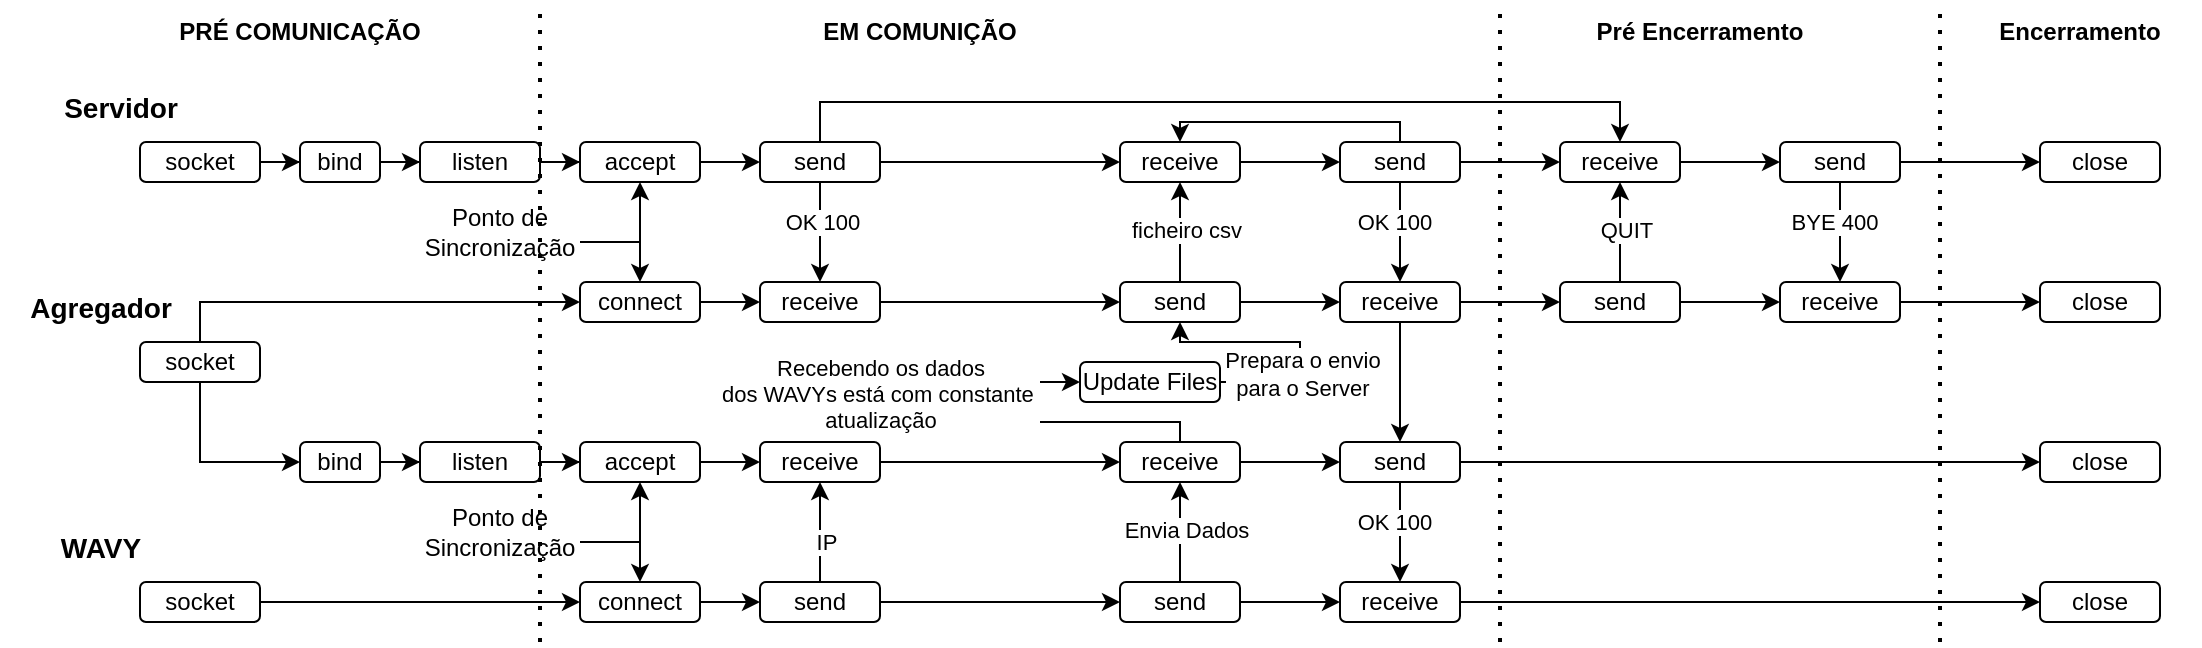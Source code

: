 <mxfile version="26.1.1">
  <diagram id="C5RBs43oDa-KdzZeNtuy" name="Page-1">
    <mxGraphModel dx="2110" dy="1738" grid="1" gridSize="10" guides="1" tooltips="1" connect="1" arrows="1" fold="1" page="1" pageScale="1" pageWidth="827" pageHeight="1169" math="0" shadow="0">
      <root>
        <mxCell id="WIyWlLk6GJQsqaUBKTNV-0" />
        <mxCell id="WIyWlLk6GJQsqaUBKTNV-1" parent="WIyWlLk6GJQsqaUBKTNV-0" />
        <mxCell id="3-XoSxSuhK3-_moCdqqF-1" value="" style="edgeStyle=orthogonalEdgeStyle;rounded=0;orthogonalLoop=1;jettySize=auto;html=1;" edge="1" parent="WIyWlLk6GJQsqaUBKTNV-1" source="WIyWlLk6GJQsqaUBKTNV-3" target="3-XoSxSuhK3-_moCdqqF-0">
          <mxGeometry relative="1" as="geometry" />
        </mxCell>
        <mxCell id="WIyWlLk6GJQsqaUBKTNV-3" value="socket" style="rounded=1;whiteSpace=wrap;html=1;fontSize=12;glass=0;strokeWidth=1;shadow=0;" parent="WIyWlLk6GJQsqaUBKTNV-1" vertex="1">
          <mxGeometry x="-100" y="70" width="60" height="20" as="geometry" />
        </mxCell>
        <mxCell id="3-XoSxSuhK3-_moCdqqF-3" value="" style="edgeStyle=orthogonalEdgeStyle;rounded=0;orthogonalLoop=1;jettySize=auto;html=1;" edge="1" parent="WIyWlLk6GJQsqaUBKTNV-1" source="3-XoSxSuhK3-_moCdqqF-0" target="3-XoSxSuhK3-_moCdqqF-2">
          <mxGeometry relative="1" as="geometry" />
        </mxCell>
        <mxCell id="3-XoSxSuhK3-_moCdqqF-0" value="bind" style="rounded=1;whiteSpace=wrap;html=1;fontSize=12;glass=0;strokeWidth=1;shadow=0;" vertex="1" parent="WIyWlLk6GJQsqaUBKTNV-1">
          <mxGeometry x="-20" y="70" width="40" height="20" as="geometry" />
        </mxCell>
        <mxCell id="3-XoSxSuhK3-_moCdqqF-9" value="" style="edgeStyle=orthogonalEdgeStyle;rounded=0;orthogonalLoop=1;jettySize=auto;html=1;" edge="1" parent="WIyWlLk6GJQsqaUBKTNV-1" source="3-XoSxSuhK3-_moCdqqF-2" target="3-XoSxSuhK3-_moCdqqF-5">
          <mxGeometry relative="1" as="geometry" />
        </mxCell>
        <mxCell id="3-XoSxSuhK3-_moCdqqF-2" value="listen" style="rounded=1;whiteSpace=wrap;html=1;fontSize=12;glass=0;strokeWidth=1;shadow=0;" vertex="1" parent="WIyWlLk6GJQsqaUBKTNV-1">
          <mxGeometry x="40" y="70" width="60" height="20" as="geometry" />
        </mxCell>
        <mxCell id="3-XoSxSuhK3-_moCdqqF-11" style="edgeStyle=orthogonalEdgeStyle;rounded=0;orthogonalLoop=1;jettySize=auto;html=1;entryX=0;entryY=0.5;entryDx=0;entryDy=0;" edge="1" parent="WIyWlLk6GJQsqaUBKTNV-1" source="3-XoSxSuhK3-_moCdqqF-4" target="3-XoSxSuhK3-_moCdqqF-10">
          <mxGeometry relative="1" as="geometry">
            <Array as="points">
              <mxPoint x="-70" y="150" />
            </Array>
          </mxGeometry>
        </mxCell>
        <mxCell id="3-XoSxSuhK3-_moCdqqF-52" value="" style="edgeStyle=orthogonalEdgeStyle;rounded=0;orthogonalLoop=1;jettySize=auto;html=1;entryX=0;entryY=0.5;entryDx=0;entryDy=0;exitX=0.5;exitY=1;exitDx=0;exitDy=0;" edge="1" parent="WIyWlLk6GJQsqaUBKTNV-1" source="3-XoSxSuhK3-_moCdqqF-4" target="3-XoSxSuhK3-_moCdqqF-50">
          <mxGeometry relative="1" as="geometry" />
        </mxCell>
        <mxCell id="3-XoSxSuhK3-_moCdqqF-4" value="socket" style="rounded=1;whiteSpace=wrap;html=1;fontSize=12;glass=0;strokeWidth=1;shadow=0;" vertex="1" parent="WIyWlLk6GJQsqaUBKTNV-1">
          <mxGeometry x="-100" y="170" width="60" height="20" as="geometry" />
        </mxCell>
        <mxCell id="3-XoSxSuhK3-_moCdqqF-86" value="" style="edgeStyle=orthogonalEdgeStyle;rounded=0;orthogonalLoop=1;jettySize=auto;html=1;" edge="1" parent="WIyWlLk6GJQsqaUBKTNV-1" source="3-XoSxSuhK3-_moCdqqF-5" target="3-XoSxSuhK3-_moCdqqF-85">
          <mxGeometry relative="1" as="geometry" />
        </mxCell>
        <mxCell id="3-XoSxSuhK3-_moCdqqF-5" value="accept" style="rounded=1;whiteSpace=wrap;html=1;fontSize=12;glass=0;strokeWidth=1;shadow=0;" vertex="1" parent="WIyWlLk6GJQsqaUBKTNV-1">
          <mxGeometry x="120" y="70" width="60" height="20" as="geometry" />
        </mxCell>
        <mxCell id="3-XoSxSuhK3-_moCdqqF-114" value="" style="edgeStyle=orthogonalEdgeStyle;rounded=0;orthogonalLoop=1;jettySize=auto;html=1;" edge="1" parent="WIyWlLk6GJQsqaUBKTNV-1" source="3-XoSxSuhK3-_moCdqqF-10" target="3-XoSxSuhK3-_moCdqqF-87">
          <mxGeometry relative="1" as="geometry" />
        </mxCell>
        <mxCell id="3-XoSxSuhK3-_moCdqqF-10" value="connect" style="rounded=1;whiteSpace=wrap;html=1;fontSize=12;glass=0;strokeWidth=1;shadow=0;" vertex="1" parent="WIyWlLk6GJQsqaUBKTNV-1">
          <mxGeometry x="120" y="140" width="60" height="20" as="geometry" />
        </mxCell>
        <mxCell id="3-XoSxSuhK3-_moCdqqF-19" value="" style="endArrow=none;html=1;rounded=0;" edge="1" parent="WIyWlLk6GJQsqaUBKTNV-1">
          <mxGeometry width="50" height="50" relative="1" as="geometry">
            <mxPoint x="150" y="120" as="sourcePoint" />
            <mxPoint x="120" y="120" as="targetPoint" />
          </mxGeometry>
        </mxCell>
        <mxCell id="3-XoSxSuhK3-_moCdqqF-20" value="Ponto de Sincronização" style="text;html=1;align=center;verticalAlign=middle;whiteSpace=wrap;rounded=0;" vertex="1" parent="WIyWlLk6GJQsqaUBKTNV-1">
          <mxGeometry x="40" y="100" width="80" height="30" as="geometry" />
        </mxCell>
        <mxCell id="3-XoSxSuhK3-_moCdqqF-21" value="" style="endArrow=classic;startArrow=classic;html=1;rounded=0;entryX=0.5;entryY=1;entryDx=0;entryDy=0;exitX=0.5;exitY=0;exitDx=0;exitDy=0;" edge="1" parent="WIyWlLk6GJQsqaUBKTNV-1" source="3-XoSxSuhK3-_moCdqqF-10" target="3-XoSxSuhK3-_moCdqqF-5">
          <mxGeometry width="50" height="50" relative="1" as="geometry">
            <mxPoint x="20" y="260" as="sourcePoint" />
            <mxPoint x="70" y="210" as="targetPoint" />
          </mxGeometry>
        </mxCell>
        <mxCell id="3-XoSxSuhK3-_moCdqqF-25" value="" style="edgeStyle=orthogonalEdgeStyle;rounded=0;orthogonalLoop=1;jettySize=auto;html=1;" edge="1" parent="WIyWlLk6GJQsqaUBKTNV-1" source="3-XoSxSuhK3-_moCdqqF-22" target="3-XoSxSuhK3-_moCdqqF-24">
          <mxGeometry relative="1" as="geometry" />
        </mxCell>
        <mxCell id="3-XoSxSuhK3-_moCdqqF-22" value="receive" style="rounded=1;whiteSpace=wrap;html=1;fontSize=12;glass=0;strokeWidth=1;shadow=0;" vertex="1" parent="WIyWlLk6GJQsqaUBKTNV-1">
          <mxGeometry x="390" y="70" width="60" height="20" as="geometry" />
        </mxCell>
        <mxCell id="3-XoSxSuhK3-_moCdqqF-36" style="edgeStyle=orthogonalEdgeStyle;rounded=0;orthogonalLoop=1;jettySize=auto;html=1;entryX=0.5;entryY=0;entryDx=0;entryDy=0;" edge="1" parent="WIyWlLk6GJQsqaUBKTNV-1" source="3-XoSxSuhK3-_moCdqqF-24" target="3-XoSxSuhK3-_moCdqqF-22">
          <mxGeometry relative="1" as="geometry">
            <Array as="points">
              <mxPoint x="530" y="60" />
              <mxPoint x="420" y="60" />
            </Array>
          </mxGeometry>
        </mxCell>
        <mxCell id="3-XoSxSuhK3-_moCdqqF-38" value="" style="edgeStyle=orthogonalEdgeStyle;rounded=0;orthogonalLoop=1;jettySize=auto;html=1;" edge="1" parent="WIyWlLk6GJQsqaUBKTNV-1" source="3-XoSxSuhK3-_moCdqqF-24" target="3-XoSxSuhK3-_moCdqqF-29">
          <mxGeometry relative="1" as="geometry" />
        </mxCell>
        <mxCell id="3-XoSxSuhK3-_moCdqqF-39" value="OK 100" style="edgeLabel;html=1;align=center;verticalAlign=middle;resizable=0;points=[];" vertex="1" connectable="0" parent="3-XoSxSuhK3-_moCdqqF-38">
          <mxGeometry x="-0.156" y="-3" relative="1" as="geometry">
            <mxPoint y="-1" as="offset" />
          </mxGeometry>
        </mxCell>
        <mxCell id="3-XoSxSuhK3-_moCdqqF-109" value="" style="edgeStyle=orthogonalEdgeStyle;rounded=0;orthogonalLoop=1;jettySize=auto;html=1;" edge="1" parent="WIyWlLk6GJQsqaUBKTNV-1" source="3-XoSxSuhK3-_moCdqqF-24" target="3-XoSxSuhK3-_moCdqqF-99">
          <mxGeometry relative="1" as="geometry" />
        </mxCell>
        <mxCell id="3-XoSxSuhK3-_moCdqqF-24" value="send" style="rounded=1;whiteSpace=wrap;html=1;fontSize=12;glass=0;strokeWidth=1;shadow=0;" vertex="1" parent="WIyWlLk6GJQsqaUBKTNV-1">
          <mxGeometry x="500" y="70" width="60" height="20" as="geometry" />
        </mxCell>
        <mxCell id="3-XoSxSuhK3-_moCdqqF-26" value="close" style="rounded=1;whiteSpace=wrap;html=1;fontSize=12;glass=0;strokeWidth=1;shadow=0;" vertex="1" parent="WIyWlLk6GJQsqaUBKTNV-1">
          <mxGeometry x="850" y="70" width="60" height="20" as="geometry" />
        </mxCell>
        <mxCell id="3-XoSxSuhK3-_moCdqqF-31" value="" style="edgeStyle=orthogonalEdgeStyle;rounded=0;orthogonalLoop=1;jettySize=auto;html=1;" edge="1" parent="WIyWlLk6GJQsqaUBKTNV-1" source="3-XoSxSuhK3-_moCdqqF-28" target="3-XoSxSuhK3-_moCdqqF-29">
          <mxGeometry relative="1" as="geometry" />
        </mxCell>
        <mxCell id="3-XoSxSuhK3-_moCdqqF-40" value="" style="edgeStyle=orthogonalEdgeStyle;rounded=0;orthogonalLoop=1;jettySize=auto;html=1;" edge="1" parent="WIyWlLk6GJQsqaUBKTNV-1" source="3-XoSxSuhK3-_moCdqqF-28" target="3-XoSxSuhK3-_moCdqqF-22">
          <mxGeometry relative="1" as="geometry" />
        </mxCell>
        <mxCell id="3-XoSxSuhK3-_moCdqqF-41" value="ficheiro csv" style="edgeLabel;html=1;align=center;verticalAlign=middle;resizable=0;points=[];" vertex="1" connectable="0" parent="3-XoSxSuhK3-_moCdqqF-40">
          <mxGeometry x="0.022" y="-3" relative="1" as="geometry">
            <mxPoint y="-1" as="offset" />
          </mxGeometry>
        </mxCell>
        <mxCell id="3-XoSxSuhK3-_moCdqqF-28" value="send" style="rounded=1;whiteSpace=wrap;html=1;fontSize=12;glass=0;strokeWidth=1;shadow=0;" vertex="1" parent="WIyWlLk6GJQsqaUBKTNV-1">
          <mxGeometry x="390" y="140" width="60" height="20" as="geometry" />
        </mxCell>
        <mxCell id="3-XoSxSuhK3-_moCdqqF-77" value="" style="edgeStyle=orthogonalEdgeStyle;rounded=0;orthogonalLoop=1;jettySize=auto;html=1;" edge="1" parent="WIyWlLk6GJQsqaUBKTNV-1" source="3-XoSxSuhK3-_moCdqqF-29" target="3-XoSxSuhK3-_moCdqqF-68">
          <mxGeometry relative="1" as="geometry" />
        </mxCell>
        <mxCell id="3-XoSxSuhK3-_moCdqqF-110" value="" style="edgeStyle=orthogonalEdgeStyle;rounded=0;orthogonalLoop=1;jettySize=auto;html=1;" edge="1" parent="WIyWlLk6GJQsqaUBKTNV-1" source="3-XoSxSuhK3-_moCdqqF-29" target="3-XoSxSuhK3-_moCdqqF-107">
          <mxGeometry relative="1" as="geometry" />
        </mxCell>
        <mxCell id="3-XoSxSuhK3-_moCdqqF-29" value="receive" style="rounded=1;whiteSpace=wrap;html=1;fontSize=12;glass=0;strokeWidth=1;shadow=0;" vertex="1" parent="WIyWlLk6GJQsqaUBKTNV-1">
          <mxGeometry x="500" y="140" width="60" height="20" as="geometry" />
        </mxCell>
        <mxCell id="3-XoSxSuhK3-_moCdqqF-32" value="close" style="rounded=1;whiteSpace=wrap;html=1;fontSize=12;glass=0;strokeWidth=1;shadow=0;" vertex="1" parent="WIyWlLk6GJQsqaUBKTNV-1">
          <mxGeometry x="850" y="140" width="60" height="20" as="geometry" />
        </mxCell>
        <mxCell id="3-XoSxSuhK3-_moCdqqF-54" value="" style="edgeStyle=orthogonalEdgeStyle;rounded=0;orthogonalLoop=1;jettySize=auto;html=1;" edge="1" parent="WIyWlLk6GJQsqaUBKTNV-1" source="3-XoSxSuhK3-_moCdqqF-50" target="3-XoSxSuhK3-_moCdqqF-53">
          <mxGeometry relative="1" as="geometry" />
        </mxCell>
        <mxCell id="3-XoSxSuhK3-_moCdqqF-50" value="bind" style="rounded=1;whiteSpace=wrap;html=1;fontSize=12;glass=0;strokeWidth=1;shadow=0;" vertex="1" parent="WIyWlLk6GJQsqaUBKTNV-1">
          <mxGeometry x="-20" y="220" width="40" height="20" as="geometry" />
        </mxCell>
        <mxCell id="3-XoSxSuhK3-_moCdqqF-56" value="" style="edgeStyle=orthogonalEdgeStyle;rounded=0;orthogonalLoop=1;jettySize=auto;html=1;" edge="1" parent="WIyWlLk6GJQsqaUBKTNV-1" source="3-XoSxSuhK3-_moCdqqF-53" target="3-XoSxSuhK3-_moCdqqF-55">
          <mxGeometry relative="1" as="geometry" />
        </mxCell>
        <mxCell id="3-XoSxSuhK3-_moCdqqF-53" value="listen" style="rounded=1;whiteSpace=wrap;html=1;fontSize=12;glass=0;strokeWidth=1;shadow=0;" vertex="1" parent="WIyWlLk6GJQsqaUBKTNV-1">
          <mxGeometry x="40" y="220" width="60" height="20" as="geometry" />
        </mxCell>
        <mxCell id="3-XoSxSuhK3-_moCdqqF-136" value="" style="edgeStyle=orthogonalEdgeStyle;rounded=0;orthogonalLoop=1;jettySize=auto;html=1;" edge="1" parent="WIyWlLk6GJQsqaUBKTNV-1" source="3-XoSxSuhK3-_moCdqqF-55" target="3-XoSxSuhK3-_moCdqqF-134">
          <mxGeometry relative="1" as="geometry" />
        </mxCell>
        <mxCell id="3-XoSxSuhK3-_moCdqqF-55" value="accept" style="rounded=1;whiteSpace=wrap;html=1;fontSize=12;glass=0;strokeWidth=1;shadow=0;" vertex="1" parent="WIyWlLk6GJQsqaUBKTNV-1">
          <mxGeometry x="120" y="220" width="60" height="20" as="geometry" />
        </mxCell>
        <mxCell id="3-XoSxSuhK3-_moCdqqF-57" value="&lt;font style=&quot;font-size: 14px;&quot;&gt;Agregador&lt;/font&gt;" style="text;strokeColor=none;fillColor=none;html=1;fontSize=24;fontStyle=1;verticalAlign=middle;align=center;" vertex="1" parent="WIyWlLk6GJQsqaUBKTNV-1">
          <mxGeometry x="-170" y="130" width="100" height="40" as="geometry" />
        </mxCell>
        <mxCell id="3-XoSxSuhK3-_moCdqqF-58" value="&lt;font style=&quot;font-size: 14px;&quot;&gt;Servidor&lt;/font&gt;" style="text;strokeColor=none;fillColor=none;html=1;fontSize=24;fontStyle=1;verticalAlign=middle;align=center;" vertex="1" parent="WIyWlLk6GJQsqaUBKTNV-1">
          <mxGeometry x="-160" y="30" width="100" height="40" as="geometry" />
        </mxCell>
        <mxCell id="3-XoSxSuhK3-_moCdqqF-63" value="" style="edgeStyle=orthogonalEdgeStyle;rounded=0;orthogonalLoop=1;jettySize=auto;html=1;" edge="1" parent="WIyWlLk6GJQsqaUBKTNV-1" source="3-XoSxSuhK3-_moCdqqF-59" target="3-XoSxSuhK3-_moCdqqF-60">
          <mxGeometry relative="1" as="geometry" />
        </mxCell>
        <mxCell id="3-XoSxSuhK3-_moCdqqF-59" value="socket" style="rounded=1;whiteSpace=wrap;html=1;fontSize=12;glass=0;strokeWidth=1;shadow=0;" vertex="1" parent="WIyWlLk6GJQsqaUBKTNV-1">
          <mxGeometry x="-100" y="290" width="60" height="20" as="geometry" />
        </mxCell>
        <mxCell id="3-XoSxSuhK3-_moCdqqF-138" value="" style="edgeStyle=orthogonalEdgeStyle;rounded=0;orthogonalLoop=1;jettySize=auto;html=1;" edge="1" parent="WIyWlLk6GJQsqaUBKTNV-1" source="3-XoSxSuhK3-_moCdqqF-60" target="3-XoSxSuhK3-_moCdqqF-137">
          <mxGeometry relative="1" as="geometry" />
        </mxCell>
        <mxCell id="3-XoSxSuhK3-_moCdqqF-60" value="connect" style="rounded=1;whiteSpace=wrap;html=1;fontSize=12;glass=0;strokeWidth=1;shadow=0;" vertex="1" parent="WIyWlLk6GJQsqaUBKTNV-1">
          <mxGeometry x="120" y="290" width="60" height="20" as="geometry" />
        </mxCell>
        <mxCell id="3-XoSxSuhK3-_moCdqqF-64" value="" style="edgeStyle=orthogonalEdgeStyle;rounded=0;orthogonalLoop=1;jettySize=auto;html=1;" edge="1" parent="WIyWlLk6GJQsqaUBKTNV-1" source="3-XoSxSuhK3-_moCdqqF-65" target="3-XoSxSuhK3-_moCdqqF-68">
          <mxGeometry relative="1" as="geometry" />
        </mxCell>
        <mxCell id="3-XoSxSuhK3-_moCdqqF-150" style="edgeStyle=orthogonalEdgeStyle;rounded=0;orthogonalLoop=1;jettySize=auto;html=1;entryX=0;entryY=0.5;entryDx=0;entryDy=0;" edge="1" parent="WIyWlLk6GJQsqaUBKTNV-1" source="3-XoSxSuhK3-_moCdqqF-65" target="3-XoSxSuhK3-_moCdqqF-149">
          <mxGeometry relative="1" as="geometry">
            <Array as="points">
              <mxPoint x="420" y="210" />
              <mxPoint x="320" y="210" />
              <mxPoint x="320" y="190" />
            </Array>
          </mxGeometry>
        </mxCell>
        <mxCell id="3-XoSxSuhK3-_moCdqqF-152" value="Recebendo os dados&lt;div&gt;dos WAVYs está com constante&amp;nbsp;&lt;/div&gt;&lt;div&gt;atualização&lt;/div&gt;" style="edgeLabel;html=1;align=center;verticalAlign=middle;resizable=0;points=[];" vertex="1" connectable="0" parent="3-XoSxSuhK3-_moCdqqF-150">
          <mxGeometry x="0.262" relative="1" as="geometry">
            <mxPoint x="-50" y="-11" as="offset" />
          </mxGeometry>
        </mxCell>
        <mxCell id="3-XoSxSuhK3-_moCdqqF-65" value="receive" style="rounded=1;whiteSpace=wrap;html=1;fontSize=12;glass=0;strokeWidth=1;shadow=0;" vertex="1" parent="WIyWlLk6GJQsqaUBKTNV-1">
          <mxGeometry x="390" y="220" width="60" height="20" as="geometry" />
        </mxCell>
        <mxCell id="3-XoSxSuhK3-_moCdqqF-66" value="" style="edgeStyle=orthogonalEdgeStyle;rounded=0;orthogonalLoop=1;jettySize=auto;html=1;" edge="1" parent="WIyWlLk6GJQsqaUBKTNV-1" source="3-XoSxSuhK3-_moCdqqF-68" target="3-XoSxSuhK3-_moCdqqF-73">
          <mxGeometry relative="1" as="geometry" />
        </mxCell>
        <mxCell id="3-XoSxSuhK3-_moCdqqF-67" value="OK 100" style="edgeLabel;html=1;align=center;verticalAlign=middle;resizable=0;points=[];" vertex="1" connectable="0" parent="3-XoSxSuhK3-_moCdqqF-66">
          <mxGeometry x="-0.156" y="-3" relative="1" as="geometry">
            <mxPoint y="-1" as="offset" />
          </mxGeometry>
        </mxCell>
        <mxCell id="3-XoSxSuhK3-_moCdqqF-83" value="" style="edgeStyle=orthogonalEdgeStyle;rounded=0;orthogonalLoop=1;jettySize=auto;html=1;" edge="1" parent="WIyWlLk6GJQsqaUBKTNV-1" source="3-XoSxSuhK3-_moCdqqF-68" target="3-XoSxSuhK3-_moCdqqF-79">
          <mxGeometry relative="1" as="geometry" />
        </mxCell>
        <mxCell id="3-XoSxSuhK3-_moCdqqF-68" value="send" style="rounded=1;whiteSpace=wrap;html=1;fontSize=12;glass=0;strokeWidth=1;shadow=0;" vertex="1" parent="WIyWlLk6GJQsqaUBKTNV-1">
          <mxGeometry x="500" y="220" width="60" height="20" as="geometry" />
        </mxCell>
        <mxCell id="3-XoSxSuhK3-_moCdqqF-69" value="" style="edgeStyle=orthogonalEdgeStyle;rounded=0;orthogonalLoop=1;jettySize=auto;html=1;" edge="1" parent="WIyWlLk6GJQsqaUBKTNV-1" source="3-XoSxSuhK3-_moCdqqF-72" target="3-XoSxSuhK3-_moCdqqF-73">
          <mxGeometry relative="1" as="geometry" />
        </mxCell>
        <mxCell id="3-XoSxSuhK3-_moCdqqF-70" value="" style="edgeStyle=orthogonalEdgeStyle;rounded=0;orthogonalLoop=1;jettySize=auto;html=1;" edge="1" parent="WIyWlLk6GJQsqaUBKTNV-1" source="3-XoSxSuhK3-_moCdqqF-72" target="3-XoSxSuhK3-_moCdqqF-65">
          <mxGeometry relative="1" as="geometry" />
        </mxCell>
        <mxCell id="3-XoSxSuhK3-_moCdqqF-71" value="Envia Dados" style="edgeLabel;html=1;align=center;verticalAlign=middle;resizable=0;points=[];" vertex="1" connectable="0" parent="3-XoSxSuhK3-_moCdqqF-70">
          <mxGeometry x="0.022" y="-3" relative="1" as="geometry">
            <mxPoint y="-1" as="offset" />
          </mxGeometry>
        </mxCell>
        <mxCell id="3-XoSxSuhK3-_moCdqqF-72" value="send" style="rounded=1;whiteSpace=wrap;html=1;fontSize=12;glass=0;strokeWidth=1;shadow=0;" vertex="1" parent="WIyWlLk6GJQsqaUBKTNV-1">
          <mxGeometry x="390" y="290" width="60" height="20" as="geometry" />
        </mxCell>
        <mxCell id="3-XoSxSuhK3-_moCdqqF-84" value="" style="edgeStyle=orthogonalEdgeStyle;rounded=0;orthogonalLoop=1;jettySize=auto;html=1;" edge="1" parent="WIyWlLk6GJQsqaUBKTNV-1" source="3-XoSxSuhK3-_moCdqqF-73" target="3-XoSxSuhK3-_moCdqqF-80">
          <mxGeometry relative="1" as="geometry" />
        </mxCell>
        <mxCell id="3-XoSxSuhK3-_moCdqqF-73" value="receive" style="rounded=1;whiteSpace=wrap;html=1;fontSize=12;glass=0;strokeWidth=1;shadow=0;" vertex="1" parent="WIyWlLk6GJQsqaUBKTNV-1">
          <mxGeometry x="500" y="290" width="60" height="20" as="geometry" />
        </mxCell>
        <mxCell id="3-XoSxSuhK3-_moCdqqF-78" value="&lt;span style=&quot;font-size: 14px;&quot;&gt;WAVY&lt;/span&gt;" style="text;strokeColor=none;fillColor=none;html=1;fontSize=24;fontStyle=1;verticalAlign=middle;align=center;" vertex="1" parent="WIyWlLk6GJQsqaUBKTNV-1">
          <mxGeometry x="-170" y="250" width="100" height="40" as="geometry" />
        </mxCell>
        <mxCell id="3-XoSxSuhK3-_moCdqqF-79" value="close" style="rounded=1;whiteSpace=wrap;html=1;fontSize=12;glass=0;strokeWidth=1;shadow=0;" vertex="1" parent="WIyWlLk6GJQsqaUBKTNV-1">
          <mxGeometry x="850" y="220" width="60" height="20" as="geometry" />
        </mxCell>
        <mxCell id="3-XoSxSuhK3-_moCdqqF-80" value="close" style="rounded=1;whiteSpace=wrap;html=1;fontSize=12;glass=0;strokeWidth=1;shadow=0;" vertex="1" parent="WIyWlLk6GJQsqaUBKTNV-1">
          <mxGeometry x="850" y="290" width="60" height="20" as="geometry" />
        </mxCell>
        <mxCell id="3-XoSxSuhK3-_moCdqqF-89" value="" style="edgeStyle=orthogonalEdgeStyle;rounded=0;orthogonalLoop=1;jettySize=auto;html=1;" edge="1" parent="WIyWlLk6GJQsqaUBKTNV-1" source="3-XoSxSuhK3-_moCdqqF-85" target="3-XoSxSuhK3-_moCdqqF-87">
          <mxGeometry relative="1" as="geometry" />
        </mxCell>
        <mxCell id="3-XoSxSuhK3-_moCdqqF-90" value="OK 100" style="edgeLabel;html=1;align=center;verticalAlign=middle;resizable=0;points=[];" vertex="1" connectable="0" parent="3-XoSxSuhK3-_moCdqqF-89">
          <mxGeometry x="-0.21" y="1" relative="1" as="geometry">
            <mxPoint as="offset" />
          </mxGeometry>
        </mxCell>
        <mxCell id="3-XoSxSuhK3-_moCdqqF-139" style="edgeStyle=orthogonalEdgeStyle;rounded=0;orthogonalLoop=1;jettySize=auto;html=1;entryX=0;entryY=0.5;entryDx=0;entryDy=0;" edge="1" parent="WIyWlLk6GJQsqaUBKTNV-1" source="3-XoSxSuhK3-_moCdqqF-85" target="3-XoSxSuhK3-_moCdqqF-22">
          <mxGeometry relative="1" as="geometry" />
        </mxCell>
        <mxCell id="3-XoSxSuhK3-_moCdqqF-140" style="edgeStyle=orthogonalEdgeStyle;rounded=0;orthogonalLoop=1;jettySize=auto;html=1;entryX=0.5;entryY=0;entryDx=0;entryDy=0;" edge="1" parent="WIyWlLk6GJQsqaUBKTNV-1" source="3-XoSxSuhK3-_moCdqqF-85" target="3-XoSxSuhK3-_moCdqqF-99">
          <mxGeometry relative="1" as="geometry">
            <Array as="points">
              <mxPoint x="240" y="50" />
              <mxPoint x="640" y="50" />
            </Array>
          </mxGeometry>
        </mxCell>
        <mxCell id="3-XoSxSuhK3-_moCdqqF-85" value="send" style="rounded=1;whiteSpace=wrap;html=1;fontSize=12;glass=0;strokeWidth=1;shadow=0;" vertex="1" parent="WIyWlLk6GJQsqaUBKTNV-1">
          <mxGeometry x="210" y="70" width="60" height="20" as="geometry" />
        </mxCell>
        <mxCell id="3-XoSxSuhK3-_moCdqqF-95" style="edgeStyle=orthogonalEdgeStyle;rounded=0;orthogonalLoop=1;jettySize=auto;html=1;entryX=0;entryY=0.5;entryDx=0;entryDy=0;" edge="1" parent="WIyWlLk6GJQsqaUBKTNV-1" source="3-XoSxSuhK3-_moCdqqF-87" target="3-XoSxSuhK3-_moCdqqF-28">
          <mxGeometry relative="1" as="geometry" />
        </mxCell>
        <mxCell id="3-XoSxSuhK3-_moCdqqF-87" value="receive" style="rounded=1;whiteSpace=wrap;html=1;fontSize=12;glass=0;strokeWidth=1;shadow=0;" vertex="1" parent="WIyWlLk6GJQsqaUBKTNV-1">
          <mxGeometry x="210" y="140" width="60" height="20" as="geometry" />
        </mxCell>
        <mxCell id="3-XoSxSuhK3-_moCdqqF-91" value="" style="endArrow=none;dashed=1;html=1;dashPattern=1 3;strokeWidth=2;rounded=0;" edge="1" parent="WIyWlLk6GJQsqaUBKTNV-1">
          <mxGeometry width="50" height="50" relative="1" as="geometry">
            <mxPoint x="100" y="320" as="sourcePoint" />
            <mxPoint x="100" as="targetPoint" />
          </mxGeometry>
        </mxCell>
        <mxCell id="3-XoSxSuhK3-_moCdqqF-92" value="&lt;b&gt;PRÉ COMUNICAÇÃO&lt;/b&gt;" style="text;html=1;align=center;verticalAlign=middle;whiteSpace=wrap;rounded=0;" vertex="1" parent="WIyWlLk6GJQsqaUBKTNV-1">
          <mxGeometry x="-90" width="140" height="30" as="geometry" />
        </mxCell>
        <mxCell id="3-XoSxSuhK3-_moCdqqF-93" value="&lt;b&gt;EM COMUNIÇÃO&lt;/b&gt;" style="text;html=1;align=center;verticalAlign=middle;whiteSpace=wrap;rounded=0;" vertex="1" parent="WIyWlLk6GJQsqaUBKTNV-1">
          <mxGeometry x="230" width="120" height="30" as="geometry" />
        </mxCell>
        <mxCell id="3-XoSxSuhK3-_moCdqqF-98" value="" style="edgeStyle=orthogonalEdgeStyle;rounded=0;orthogonalLoop=1;jettySize=auto;html=1;" edge="1" parent="WIyWlLk6GJQsqaUBKTNV-1" source="3-XoSxSuhK3-_moCdqqF-99" target="3-XoSxSuhK3-_moCdqqF-103">
          <mxGeometry relative="1" as="geometry" />
        </mxCell>
        <mxCell id="3-XoSxSuhK3-_moCdqqF-99" value="receive" style="rounded=1;whiteSpace=wrap;html=1;fontSize=12;glass=0;strokeWidth=1;shadow=0;" vertex="1" parent="WIyWlLk6GJQsqaUBKTNV-1">
          <mxGeometry x="610" y="70" width="60" height="20" as="geometry" />
        </mxCell>
        <mxCell id="3-XoSxSuhK3-_moCdqqF-101" value="" style="edgeStyle=orthogonalEdgeStyle;rounded=0;orthogonalLoop=1;jettySize=auto;html=1;" edge="1" parent="WIyWlLk6GJQsqaUBKTNV-1" source="3-XoSxSuhK3-_moCdqqF-103" target="3-XoSxSuhK3-_moCdqqF-108">
          <mxGeometry relative="1" as="geometry" />
        </mxCell>
        <mxCell id="3-XoSxSuhK3-_moCdqqF-102" value="BYE 400" style="edgeLabel;html=1;align=center;verticalAlign=middle;resizable=0;points=[];" vertex="1" connectable="0" parent="3-XoSxSuhK3-_moCdqqF-101">
          <mxGeometry x="-0.156" y="-3" relative="1" as="geometry">
            <mxPoint y="-1" as="offset" />
          </mxGeometry>
        </mxCell>
        <mxCell id="3-XoSxSuhK3-_moCdqqF-112" value="" style="edgeStyle=orthogonalEdgeStyle;rounded=0;orthogonalLoop=1;jettySize=auto;html=1;" edge="1" parent="WIyWlLk6GJQsqaUBKTNV-1" source="3-XoSxSuhK3-_moCdqqF-103" target="3-XoSxSuhK3-_moCdqqF-26">
          <mxGeometry relative="1" as="geometry" />
        </mxCell>
        <mxCell id="3-XoSxSuhK3-_moCdqqF-103" value="send" style="rounded=1;whiteSpace=wrap;html=1;fontSize=12;glass=0;strokeWidth=1;shadow=0;" vertex="1" parent="WIyWlLk6GJQsqaUBKTNV-1">
          <mxGeometry x="720" y="70" width="60" height="20" as="geometry" />
        </mxCell>
        <mxCell id="3-XoSxSuhK3-_moCdqqF-105" value="" style="edgeStyle=orthogonalEdgeStyle;rounded=0;orthogonalLoop=1;jettySize=auto;html=1;" edge="1" parent="WIyWlLk6GJQsqaUBKTNV-1" source="3-XoSxSuhK3-_moCdqqF-107" target="3-XoSxSuhK3-_moCdqqF-99">
          <mxGeometry relative="1" as="geometry" />
        </mxCell>
        <mxCell id="3-XoSxSuhK3-_moCdqqF-106" value="QUIT" style="edgeLabel;html=1;align=center;verticalAlign=middle;resizable=0;points=[];" vertex="1" connectable="0" parent="3-XoSxSuhK3-_moCdqqF-105">
          <mxGeometry x="0.022" y="-3" relative="1" as="geometry">
            <mxPoint y="-1" as="offset" />
          </mxGeometry>
        </mxCell>
        <mxCell id="3-XoSxSuhK3-_moCdqqF-115" value="" style="edgeStyle=orthogonalEdgeStyle;rounded=0;orthogonalLoop=1;jettySize=auto;html=1;" edge="1" parent="WIyWlLk6GJQsqaUBKTNV-1" source="3-XoSxSuhK3-_moCdqqF-107" target="3-XoSxSuhK3-_moCdqqF-108">
          <mxGeometry relative="1" as="geometry" />
        </mxCell>
        <mxCell id="3-XoSxSuhK3-_moCdqqF-107" value="send" style="rounded=1;whiteSpace=wrap;html=1;fontSize=12;glass=0;strokeWidth=1;shadow=0;" vertex="1" parent="WIyWlLk6GJQsqaUBKTNV-1">
          <mxGeometry x="610" y="140" width="60" height="20" as="geometry" />
        </mxCell>
        <mxCell id="3-XoSxSuhK3-_moCdqqF-111" value="" style="edgeStyle=orthogonalEdgeStyle;rounded=0;orthogonalLoop=1;jettySize=auto;html=1;" edge="1" parent="WIyWlLk6GJQsqaUBKTNV-1" source="3-XoSxSuhK3-_moCdqqF-108" target="3-XoSxSuhK3-_moCdqqF-32">
          <mxGeometry relative="1" as="geometry" />
        </mxCell>
        <mxCell id="3-XoSxSuhK3-_moCdqqF-108" value="receive" style="rounded=1;whiteSpace=wrap;html=1;fontSize=12;glass=0;strokeWidth=1;shadow=0;" vertex="1" parent="WIyWlLk6GJQsqaUBKTNV-1">
          <mxGeometry x="720" y="140" width="60" height="20" as="geometry" />
        </mxCell>
        <mxCell id="3-XoSxSuhK3-_moCdqqF-116" value="" style="endArrow=none;dashed=1;html=1;dashPattern=1 3;strokeWidth=2;rounded=0;" edge="1" parent="WIyWlLk6GJQsqaUBKTNV-1">
          <mxGeometry width="50" height="50" relative="1" as="geometry">
            <mxPoint x="580" y="320" as="sourcePoint" />
            <mxPoint x="580" as="targetPoint" />
          </mxGeometry>
        </mxCell>
        <mxCell id="3-XoSxSuhK3-_moCdqqF-117" value="" style="endArrow=none;dashed=1;html=1;dashPattern=1 3;strokeWidth=2;rounded=0;" edge="1" parent="WIyWlLk6GJQsqaUBKTNV-1">
          <mxGeometry width="50" height="50" relative="1" as="geometry">
            <mxPoint x="800" y="320" as="sourcePoint" />
            <mxPoint x="800" as="targetPoint" />
          </mxGeometry>
        </mxCell>
        <mxCell id="3-XoSxSuhK3-_moCdqqF-118" value="&lt;b&gt;Pré Encerramento&lt;/b&gt;" style="text;html=1;align=center;verticalAlign=middle;whiteSpace=wrap;rounded=0;" vertex="1" parent="WIyWlLk6GJQsqaUBKTNV-1">
          <mxGeometry x="620" width="120" height="30" as="geometry" />
        </mxCell>
        <mxCell id="3-XoSxSuhK3-_moCdqqF-119" value="&lt;b&gt;Encerramento&lt;/b&gt;" style="text;html=1;align=center;verticalAlign=middle;whiteSpace=wrap;rounded=0;" vertex="1" parent="WIyWlLk6GJQsqaUBKTNV-1">
          <mxGeometry x="810" width="120" height="30" as="geometry" />
        </mxCell>
        <mxCell id="3-XoSxSuhK3-_moCdqqF-131" value="" style="endArrow=none;html=1;rounded=0;" edge="1" parent="WIyWlLk6GJQsqaUBKTNV-1">
          <mxGeometry width="50" height="50" relative="1" as="geometry">
            <mxPoint x="150" y="270" as="sourcePoint" />
            <mxPoint x="120" y="270" as="targetPoint" />
          </mxGeometry>
        </mxCell>
        <mxCell id="3-XoSxSuhK3-_moCdqqF-132" value="Ponto de Sincronização" style="text;html=1;align=center;verticalAlign=middle;whiteSpace=wrap;rounded=0;" vertex="1" parent="WIyWlLk6GJQsqaUBKTNV-1">
          <mxGeometry x="40" y="250" width="80" height="30" as="geometry" />
        </mxCell>
        <mxCell id="3-XoSxSuhK3-_moCdqqF-133" value="" style="endArrow=classic;startArrow=classic;html=1;rounded=0;entryX=0.5;entryY=1;entryDx=0;entryDy=0;exitX=0.5;exitY=0;exitDx=0;exitDy=0;" edge="1" parent="WIyWlLk6GJQsqaUBKTNV-1">
          <mxGeometry width="50" height="50" relative="1" as="geometry">
            <mxPoint x="150" y="290" as="sourcePoint" />
            <mxPoint x="150" y="240" as="targetPoint" />
          </mxGeometry>
        </mxCell>
        <mxCell id="3-XoSxSuhK3-_moCdqqF-141" style="edgeStyle=orthogonalEdgeStyle;rounded=0;orthogonalLoop=1;jettySize=auto;html=1;entryX=0;entryY=0.5;entryDx=0;entryDy=0;" edge="1" parent="WIyWlLk6GJQsqaUBKTNV-1" source="3-XoSxSuhK3-_moCdqqF-134" target="3-XoSxSuhK3-_moCdqqF-65">
          <mxGeometry relative="1" as="geometry" />
        </mxCell>
        <mxCell id="3-XoSxSuhK3-_moCdqqF-134" value="receive" style="rounded=1;whiteSpace=wrap;html=1;fontSize=12;glass=0;strokeWidth=1;shadow=0;" vertex="1" parent="WIyWlLk6GJQsqaUBKTNV-1">
          <mxGeometry x="210" y="220" width="60" height="20" as="geometry" />
        </mxCell>
        <mxCell id="3-XoSxSuhK3-_moCdqqF-142" style="edgeStyle=orthogonalEdgeStyle;rounded=0;orthogonalLoop=1;jettySize=auto;html=1;entryX=0;entryY=0.5;entryDx=0;entryDy=0;" edge="1" parent="WIyWlLk6GJQsqaUBKTNV-1" source="3-XoSxSuhK3-_moCdqqF-137" target="3-XoSxSuhK3-_moCdqqF-72">
          <mxGeometry relative="1" as="geometry" />
        </mxCell>
        <mxCell id="3-XoSxSuhK3-_moCdqqF-143" value="" style="edgeStyle=orthogonalEdgeStyle;rounded=0;orthogonalLoop=1;jettySize=auto;html=1;" edge="1" parent="WIyWlLk6GJQsqaUBKTNV-1" source="3-XoSxSuhK3-_moCdqqF-137" target="3-XoSxSuhK3-_moCdqqF-134">
          <mxGeometry relative="1" as="geometry" />
        </mxCell>
        <mxCell id="3-XoSxSuhK3-_moCdqqF-144" value="IP" style="edgeLabel;html=1;align=center;verticalAlign=middle;resizable=0;points=[];" vertex="1" connectable="0" parent="3-XoSxSuhK3-_moCdqqF-143">
          <mxGeometry x="-0.23" y="-3" relative="1" as="geometry">
            <mxPoint y="-1" as="offset" />
          </mxGeometry>
        </mxCell>
        <mxCell id="3-XoSxSuhK3-_moCdqqF-137" value="send" style="rounded=1;whiteSpace=wrap;html=1;fontSize=12;glass=0;strokeWidth=1;shadow=0;" vertex="1" parent="WIyWlLk6GJQsqaUBKTNV-1">
          <mxGeometry x="210" y="290" width="60" height="20" as="geometry" />
        </mxCell>
        <mxCell id="3-XoSxSuhK3-_moCdqqF-149" value="Update Files" style="rounded=1;whiteSpace=wrap;html=1;fontSize=12;glass=0;strokeWidth=1;shadow=0;" vertex="1" parent="WIyWlLk6GJQsqaUBKTNV-1">
          <mxGeometry x="370" y="180" width="70" height="20" as="geometry" />
        </mxCell>
        <mxCell id="3-XoSxSuhK3-_moCdqqF-153" style="edgeStyle=orthogonalEdgeStyle;rounded=0;orthogonalLoop=1;jettySize=auto;html=1;entryX=0.5;entryY=1;entryDx=0;entryDy=0;" edge="1" parent="WIyWlLk6GJQsqaUBKTNV-1" source="3-XoSxSuhK3-_moCdqqF-149" target="3-XoSxSuhK3-_moCdqqF-28">
          <mxGeometry relative="1" as="geometry">
            <Array as="points">
              <mxPoint x="480" y="190" />
              <mxPoint x="480" y="170" />
              <mxPoint x="420" y="170" />
            </Array>
          </mxGeometry>
        </mxCell>
        <mxCell id="3-XoSxSuhK3-_moCdqqF-154" value="Prepara o envio&lt;div&gt;para o Server&lt;/div&gt;" style="edgeLabel;html=1;align=center;verticalAlign=middle;resizable=0;points=[];" vertex="1" connectable="0" parent="3-XoSxSuhK3-_moCdqqF-153">
          <mxGeometry x="-0.261" y="-1" relative="1" as="geometry">
            <mxPoint y="4" as="offset" />
          </mxGeometry>
        </mxCell>
      </root>
    </mxGraphModel>
  </diagram>
</mxfile>
